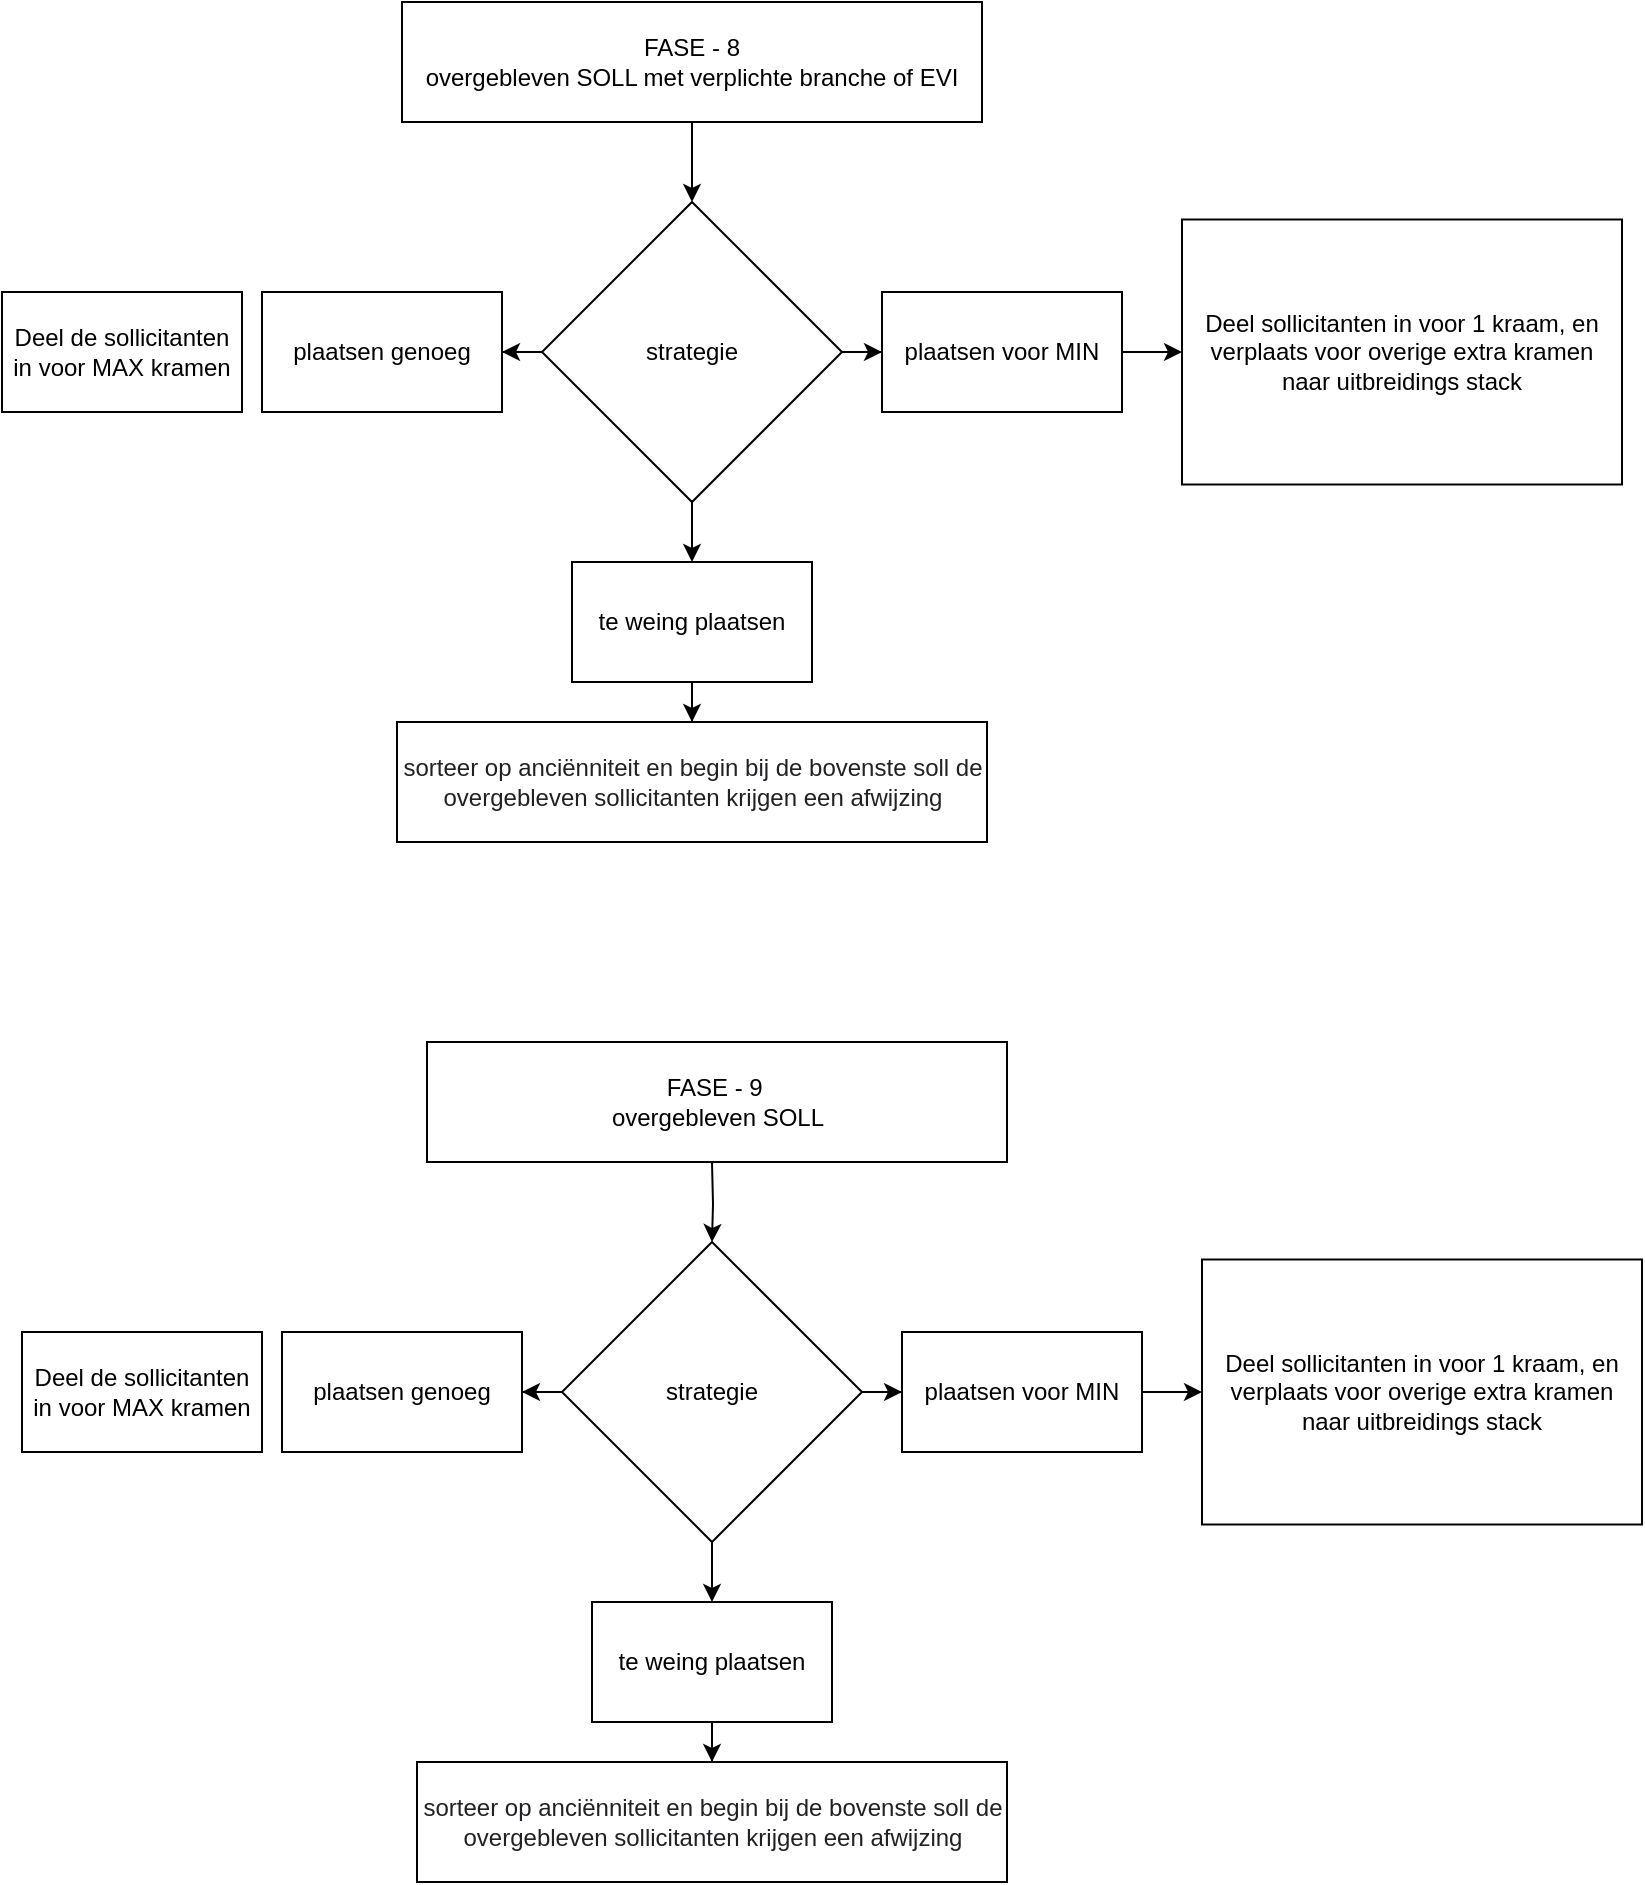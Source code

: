 <mxfile version="15.8.2" type="device"><diagram id="wSHfjAV6mTzcOpX27nh0" name="Page-1"><mxGraphModel dx="1422" dy="800" grid="1" gridSize="10" guides="1" tooltips="1" connect="1" arrows="1" fold="1" page="1" pageScale="1" pageWidth="850" pageHeight="1100" math="0" shadow="0"><root><mxCell id="0"/><mxCell id="1" parent="0"/><mxCell id="owZBoU1rkHbxueiLSkY4-1" style="edgeStyle=orthogonalEdgeStyle;rounded=0;orthogonalLoop=1;jettySize=auto;html=1;" parent="1" source="owZBoU1rkHbxueiLSkY4-2" target="owZBoU1rkHbxueiLSkY4-6" edge="1"><mxGeometry relative="1" as="geometry"/></mxCell><mxCell id="owZBoU1rkHbxueiLSkY4-2" value="FASE - 8&lt;br&gt;overgebleven SOLL met verplichte branche of EVI" style="rounded=0;whiteSpace=wrap;html=1;" parent="1" vertex="1"><mxGeometry x="200" y="10" width="290" height="60" as="geometry"/></mxCell><mxCell id="owZBoU1rkHbxueiLSkY4-3" style="edgeStyle=orthogonalEdgeStyle;rounded=0;orthogonalLoop=1;jettySize=auto;html=1;" parent="1" source="owZBoU1rkHbxueiLSkY4-6" target="owZBoU1rkHbxueiLSkY4-7" edge="1"><mxGeometry relative="1" as="geometry"/></mxCell><mxCell id="owZBoU1rkHbxueiLSkY4-4" value="" style="edgeStyle=orthogonalEdgeStyle;rounded=0;orthogonalLoop=1;jettySize=auto;html=1;" parent="1" source="owZBoU1rkHbxueiLSkY4-6" target="owZBoU1rkHbxueiLSkY4-9" edge="1"><mxGeometry relative="1" as="geometry"/></mxCell><mxCell id="owZBoU1rkHbxueiLSkY4-5" value="" style="edgeStyle=orthogonalEdgeStyle;rounded=0;orthogonalLoop=1;jettySize=auto;html=1;" parent="1" source="owZBoU1rkHbxueiLSkY4-6" target="owZBoU1rkHbxueiLSkY4-11" edge="1"><mxGeometry relative="1" as="geometry"/></mxCell><mxCell id="owZBoU1rkHbxueiLSkY4-6" value="strategie" style="rhombus;whiteSpace=wrap;html=1;" parent="1" vertex="1"><mxGeometry x="270" y="110" width="150" height="150" as="geometry"/></mxCell><mxCell id="owZBoU1rkHbxueiLSkY4-7" value="plaatsen genoeg" style="rounded=0;whiteSpace=wrap;html=1;" parent="1" vertex="1"><mxGeometry x="130" y="155" width="120" height="60" as="geometry"/></mxCell><mxCell id="owZBoU1rkHbxueiLSkY4-8" style="edgeStyle=orthogonalEdgeStyle;rounded=0;orthogonalLoop=1;jettySize=auto;html=1;fontSize=12;" parent="1" source="owZBoU1rkHbxueiLSkY4-9" target="owZBoU1rkHbxueiLSkY4-13" edge="1"><mxGeometry relative="1" as="geometry"/></mxCell><mxCell id="owZBoU1rkHbxueiLSkY4-9" value="plaatsen voor MIN" style="whiteSpace=wrap;html=1;" parent="1" vertex="1"><mxGeometry x="440" y="155" width="120" height="60" as="geometry"/></mxCell><mxCell id="owZBoU1rkHbxueiLSkY4-10" style="edgeStyle=orthogonalEdgeStyle;rounded=0;orthogonalLoop=1;jettySize=auto;html=1;entryX=0.5;entryY=0;entryDx=0;entryDy=0;fontSize=12;" parent="1" source="owZBoU1rkHbxueiLSkY4-11" target="owZBoU1rkHbxueiLSkY4-12" edge="1"><mxGeometry relative="1" as="geometry"/></mxCell><mxCell id="owZBoU1rkHbxueiLSkY4-11" value="te weing plaatsen" style="whiteSpace=wrap;html=1;" parent="1" vertex="1"><mxGeometry x="285" y="290" width="120" height="60" as="geometry"/></mxCell><mxCell id="owZBoU1rkHbxueiLSkY4-12" value="&lt;span style=&quot;color: rgb(32 , 33 , 36) ; font-family: &amp;#34;arial&amp;#34; , sans-serif ; text-align: left ; background-color: rgb(255 , 255 , 255)&quot;&gt;&lt;font style=&quot;font-size: 12px&quot;&gt;sorteer op anciënniteit en begin bij de bovenste soll de overgebleven sollicitanten krijgen een afwijzing&lt;/font&gt;&lt;/span&gt;" style="rounded=0;whiteSpace=wrap;html=1;" parent="1" vertex="1"><mxGeometry x="197.5" y="370" width="295" height="60" as="geometry"/></mxCell><mxCell id="owZBoU1rkHbxueiLSkY4-13" value="Deel sollicitanten in voor 1 kraam, en verplaats voor overige extra kramen naar uitbreidings stack" style="rounded=0;whiteSpace=wrap;html=1;" parent="1" vertex="1"><mxGeometry x="590" y="118.75" width="220" height="132.5" as="geometry"/></mxCell><mxCell id="owZBoU1rkHbxueiLSkY4-14" value="Deel de sollicitanten in voor MAX kramen" style="rounded=0;whiteSpace=wrap;html=1;" parent="1" vertex="1"><mxGeometry y="155" width="120" height="60" as="geometry"/></mxCell><mxCell id="owZBoU1rkHbxueiLSkY4-15" style="edgeStyle=orthogonalEdgeStyle;rounded=0;orthogonalLoop=1;jettySize=auto;html=1;" parent="1" target="owZBoU1rkHbxueiLSkY4-21" edge="1"><mxGeometry relative="1" as="geometry"><mxPoint x="355" y="590" as="sourcePoint"/></mxGeometry></mxCell><mxCell id="owZBoU1rkHbxueiLSkY4-17" value="FASE - 9&amp;nbsp;&lt;br&gt;overgebleven SOLL" style="rounded=0;whiteSpace=wrap;html=1;" parent="1" vertex="1"><mxGeometry x="212.5" y="530" width="290" height="60" as="geometry"/></mxCell><mxCell id="owZBoU1rkHbxueiLSkY4-18" style="edgeStyle=orthogonalEdgeStyle;rounded=0;orthogonalLoop=1;jettySize=auto;html=1;" parent="1" source="owZBoU1rkHbxueiLSkY4-21" target="owZBoU1rkHbxueiLSkY4-22" edge="1"><mxGeometry relative="1" as="geometry"/></mxCell><mxCell id="owZBoU1rkHbxueiLSkY4-19" value="" style="edgeStyle=orthogonalEdgeStyle;rounded=0;orthogonalLoop=1;jettySize=auto;html=1;" parent="1" source="owZBoU1rkHbxueiLSkY4-21" target="owZBoU1rkHbxueiLSkY4-24" edge="1"><mxGeometry relative="1" as="geometry"/></mxCell><mxCell id="owZBoU1rkHbxueiLSkY4-20" value="" style="edgeStyle=orthogonalEdgeStyle;rounded=0;orthogonalLoop=1;jettySize=auto;html=1;" parent="1" source="owZBoU1rkHbxueiLSkY4-21" target="owZBoU1rkHbxueiLSkY4-26" edge="1"><mxGeometry relative="1" as="geometry"/></mxCell><mxCell id="owZBoU1rkHbxueiLSkY4-21" value="strategie" style="rhombus;whiteSpace=wrap;html=1;" parent="1" vertex="1"><mxGeometry x="280" y="630" width="150" height="150" as="geometry"/></mxCell><mxCell id="owZBoU1rkHbxueiLSkY4-22" value="plaatsen genoeg" style="rounded=0;whiteSpace=wrap;html=1;" parent="1" vertex="1"><mxGeometry x="140" y="675" width="120" height="60" as="geometry"/></mxCell><mxCell id="owZBoU1rkHbxueiLSkY4-23" style="edgeStyle=orthogonalEdgeStyle;rounded=0;orthogonalLoop=1;jettySize=auto;html=1;fontSize=12;" parent="1" source="owZBoU1rkHbxueiLSkY4-24" target="owZBoU1rkHbxueiLSkY4-28" edge="1"><mxGeometry relative="1" as="geometry"/></mxCell><mxCell id="owZBoU1rkHbxueiLSkY4-24" value="plaatsen voor MIN" style="whiteSpace=wrap;html=1;" parent="1" vertex="1"><mxGeometry x="450" y="675" width="120" height="60" as="geometry"/></mxCell><mxCell id="owZBoU1rkHbxueiLSkY4-25" style="edgeStyle=orthogonalEdgeStyle;rounded=0;orthogonalLoop=1;jettySize=auto;html=1;entryX=0.5;entryY=0;entryDx=0;entryDy=0;fontSize=12;" parent="1" source="owZBoU1rkHbxueiLSkY4-26" target="owZBoU1rkHbxueiLSkY4-27" edge="1"><mxGeometry relative="1" as="geometry"/></mxCell><mxCell id="owZBoU1rkHbxueiLSkY4-26" value="te weing plaatsen" style="whiteSpace=wrap;html=1;" parent="1" vertex="1"><mxGeometry x="295" y="810" width="120" height="60" as="geometry"/></mxCell><mxCell id="owZBoU1rkHbxueiLSkY4-27" value="&lt;span style=&quot;color: rgb(32 , 33 , 36) ; font-family: &amp;#34;arial&amp;#34; , sans-serif ; text-align: left ; background-color: rgb(255 , 255 , 255)&quot;&gt;sorteer op anciënniteit en begin bij de bovenste soll de overgebleven sollicitanten krijgen een afwijzing&lt;/span&gt;" style="rounded=0;whiteSpace=wrap;html=1;" parent="1" vertex="1"><mxGeometry x="207.5" y="890" width="295" height="60" as="geometry"/></mxCell><mxCell id="owZBoU1rkHbxueiLSkY4-28" value="Deel sollicitanten in voor 1 kraam, en verplaats voor overige extra kramen naar uitbreidings stack" style="rounded=0;whiteSpace=wrap;html=1;" parent="1" vertex="1"><mxGeometry x="600" y="638.75" width="220" height="132.5" as="geometry"/></mxCell><mxCell id="owZBoU1rkHbxueiLSkY4-29" value="Deel de sollicitanten in voor MAX kramen" style="rounded=0;whiteSpace=wrap;html=1;" parent="1" vertex="1"><mxGeometry x="10" y="675" width="120" height="60" as="geometry"/></mxCell></root></mxGraphModel></diagram></mxfile>